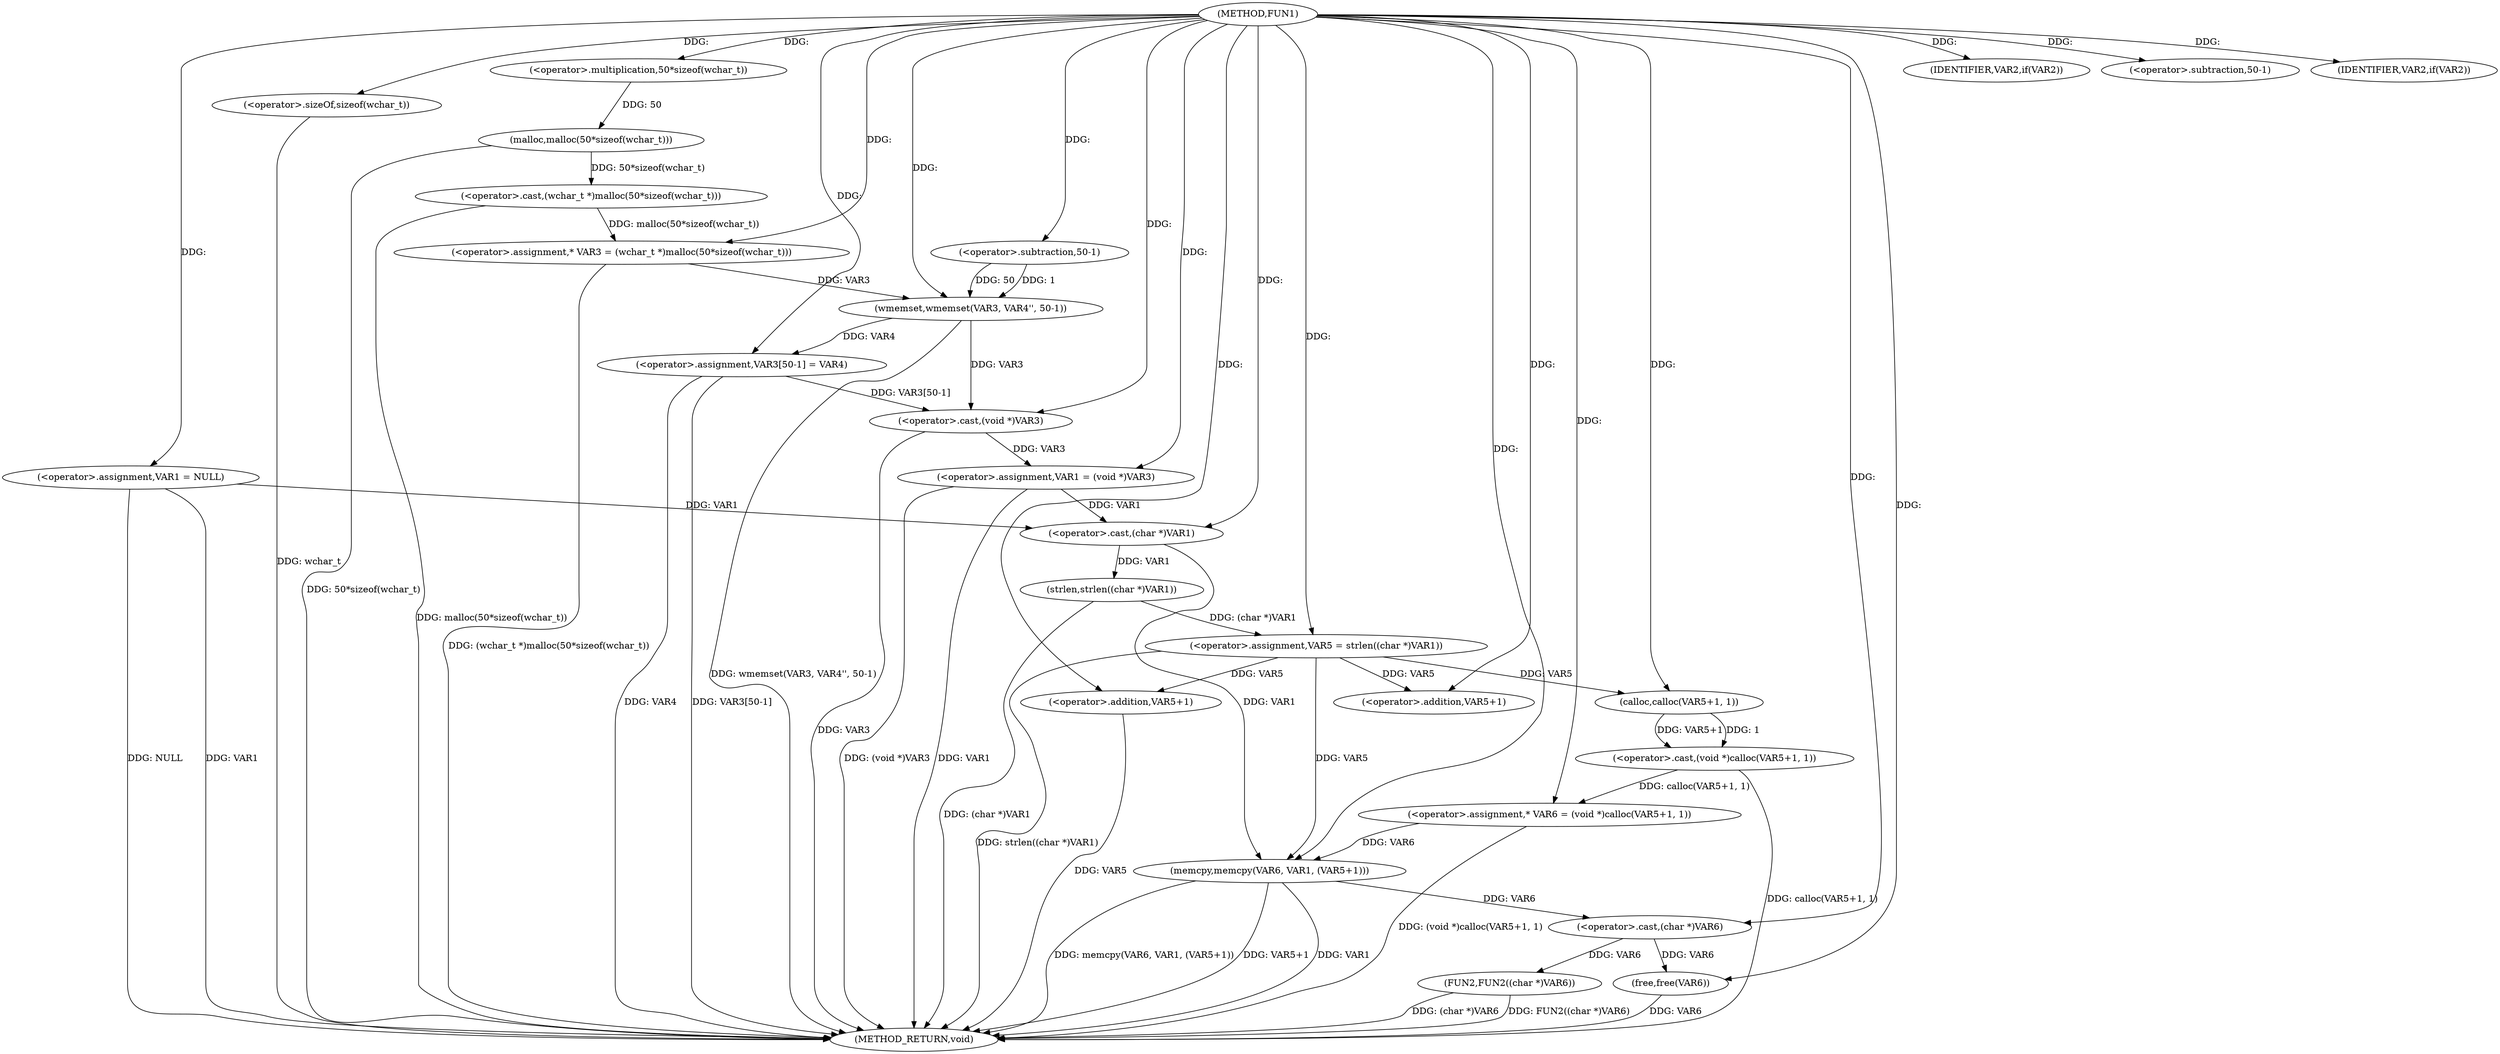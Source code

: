 digraph FUN1 {  
"1000100" [label = "(METHOD,FUN1)" ]
"1000171" [label = "(METHOD_RETURN,void)" ]
"1000103" [label = "(<operator>.assignment,VAR1 = NULL)" ]
"1000107" [label = "(IDENTIFIER,VAR2,if(VAR2))" ]
"1000111" [label = "(<operator>.assignment,* VAR3 = (wchar_t *)malloc(50*sizeof(wchar_t)))" ]
"1000113" [label = "(<operator>.cast,(wchar_t *)malloc(50*sizeof(wchar_t)))" ]
"1000115" [label = "(malloc,malloc(50*sizeof(wchar_t)))" ]
"1000116" [label = "(<operator>.multiplication,50*sizeof(wchar_t))" ]
"1000118" [label = "(<operator>.sizeOf,sizeof(wchar_t))" ]
"1000120" [label = "(wmemset,wmemset(VAR3, VAR4'', 50-1))" ]
"1000123" [label = "(<operator>.subtraction,50-1)" ]
"1000126" [label = "(<operator>.assignment,VAR3[50-1] = VAR4)" ]
"1000129" [label = "(<operator>.subtraction,50-1)" ]
"1000133" [label = "(<operator>.assignment,VAR1 = (void *)VAR3)" ]
"1000135" [label = "(<operator>.cast,(void *)VAR3)" ]
"1000139" [label = "(IDENTIFIER,VAR2,if(VAR2))" ]
"1000143" [label = "(<operator>.assignment,VAR5 = strlen((char *)VAR1))" ]
"1000145" [label = "(strlen,strlen((char *)VAR1))" ]
"1000146" [label = "(<operator>.cast,(char *)VAR1)" ]
"1000150" [label = "(<operator>.assignment,* VAR6 = (void *)calloc(VAR5+1, 1))" ]
"1000152" [label = "(<operator>.cast,(void *)calloc(VAR5+1, 1))" ]
"1000154" [label = "(calloc,calloc(VAR5+1, 1))" ]
"1000155" [label = "(<operator>.addition,VAR5+1)" ]
"1000159" [label = "(memcpy,memcpy(VAR6, VAR1, (VAR5+1)))" ]
"1000162" [label = "(<operator>.addition,VAR5+1)" ]
"1000165" [label = "(FUN2,FUN2((char *)VAR6))" ]
"1000166" [label = "(<operator>.cast,(char *)VAR6)" ]
"1000169" [label = "(free,free(VAR6))" ]
  "1000159" -> "1000171"  [ label = "DDG: memcpy(VAR6, VAR1, (VAR5+1))"] 
  "1000103" -> "1000171"  [ label = "DDG: VAR1"] 
  "1000103" -> "1000171"  [ label = "DDG: NULL"] 
  "1000126" -> "1000171"  [ label = "DDG: VAR4"] 
  "1000113" -> "1000171"  [ label = "DDG: malloc(50*sizeof(wchar_t))"] 
  "1000126" -> "1000171"  [ label = "DDG: VAR3[50-1]"] 
  "1000152" -> "1000171"  [ label = "DDG: calloc(VAR5+1, 1)"] 
  "1000118" -> "1000171"  [ label = "DDG: wchar_t"] 
  "1000135" -> "1000171"  [ label = "DDG: VAR3"] 
  "1000165" -> "1000171"  [ label = "DDG: FUN2((char *)VAR6)"] 
  "1000165" -> "1000171"  [ label = "DDG: (char *)VAR6"] 
  "1000150" -> "1000171"  [ label = "DDG: (void *)calloc(VAR5+1, 1)"] 
  "1000133" -> "1000171"  [ label = "DDG: VAR1"] 
  "1000133" -> "1000171"  [ label = "DDG: (void *)VAR3"] 
  "1000111" -> "1000171"  [ label = "DDG: (wchar_t *)malloc(50*sizeof(wchar_t))"] 
  "1000120" -> "1000171"  [ label = "DDG: wmemset(VAR3, VAR4'', 50-1)"] 
  "1000143" -> "1000171"  [ label = "DDG: strlen((char *)VAR1)"] 
  "1000169" -> "1000171"  [ label = "DDG: VAR6"] 
  "1000162" -> "1000171"  [ label = "DDG: VAR5"] 
  "1000159" -> "1000171"  [ label = "DDG: VAR5+1"] 
  "1000145" -> "1000171"  [ label = "DDG: (char *)VAR1"] 
  "1000115" -> "1000171"  [ label = "DDG: 50*sizeof(wchar_t)"] 
  "1000159" -> "1000171"  [ label = "DDG: VAR1"] 
  "1000100" -> "1000103"  [ label = "DDG: "] 
  "1000100" -> "1000107"  [ label = "DDG: "] 
  "1000113" -> "1000111"  [ label = "DDG: malloc(50*sizeof(wchar_t))"] 
  "1000100" -> "1000111"  [ label = "DDG: "] 
  "1000115" -> "1000113"  [ label = "DDG: 50*sizeof(wchar_t)"] 
  "1000116" -> "1000115"  [ label = "DDG: 50"] 
  "1000100" -> "1000116"  [ label = "DDG: "] 
  "1000100" -> "1000118"  [ label = "DDG: "] 
  "1000111" -> "1000120"  [ label = "DDG: VAR3"] 
  "1000100" -> "1000120"  [ label = "DDG: "] 
  "1000123" -> "1000120"  [ label = "DDG: 50"] 
  "1000123" -> "1000120"  [ label = "DDG: 1"] 
  "1000100" -> "1000123"  [ label = "DDG: "] 
  "1000120" -> "1000126"  [ label = "DDG: VAR4"] 
  "1000100" -> "1000126"  [ label = "DDG: "] 
  "1000100" -> "1000129"  [ label = "DDG: "] 
  "1000135" -> "1000133"  [ label = "DDG: VAR3"] 
  "1000100" -> "1000133"  [ label = "DDG: "] 
  "1000120" -> "1000135"  [ label = "DDG: VAR3"] 
  "1000126" -> "1000135"  [ label = "DDG: VAR3[50-1]"] 
  "1000100" -> "1000135"  [ label = "DDG: "] 
  "1000100" -> "1000139"  [ label = "DDG: "] 
  "1000145" -> "1000143"  [ label = "DDG: (char *)VAR1"] 
  "1000100" -> "1000143"  [ label = "DDG: "] 
  "1000146" -> "1000145"  [ label = "DDG: VAR1"] 
  "1000103" -> "1000146"  [ label = "DDG: VAR1"] 
  "1000133" -> "1000146"  [ label = "DDG: VAR1"] 
  "1000100" -> "1000146"  [ label = "DDG: "] 
  "1000152" -> "1000150"  [ label = "DDG: calloc(VAR5+1, 1)"] 
  "1000100" -> "1000150"  [ label = "DDG: "] 
  "1000154" -> "1000152"  [ label = "DDG: VAR5+1"] 
  "1000154" -> "1000152"  [ label = "DDG: 1"] 
  "1000143" -> "1000154"  [ label = "DDG: VAR5"] 
  "1000100" -> "1000154"  [ label = "DDG: "] 
  "1000143" -> "1000155"  [ label = "DDG: VAR5"] 
  "1000100" -> "1000155"  [ label = "DDG: "] 
  "1000150" -> "1000159"  [ label = "DDG: VAR6"] 
  "1000100" -> "1000159"  [ label = "DDG: "] 
  "1000146" -> "1000159"  [ label = "DDG: VAR1"] 
  "1000143" -> "1000159"  [ label = "DDG: VAR5"] 
  "1000100" -> "1000162"  [ label = "DDG: "] 
  "1000143" -> "1000162"  [ label = "DDG: VAR5"] 
  "1000166" -> "1000165"  [ label = "DDG: VAR6"] 
  "1000159" -> "1000166"  [ label = "DDG: VAR6"] 
  "1000100" -> "1000166"  [ label = "DDG: "] 
  "1000166" -> "1000169"  [ label = "DDG: VAR6"] 
  "1000100" -> "1000169"  [ label = "DDG: "] 
}
